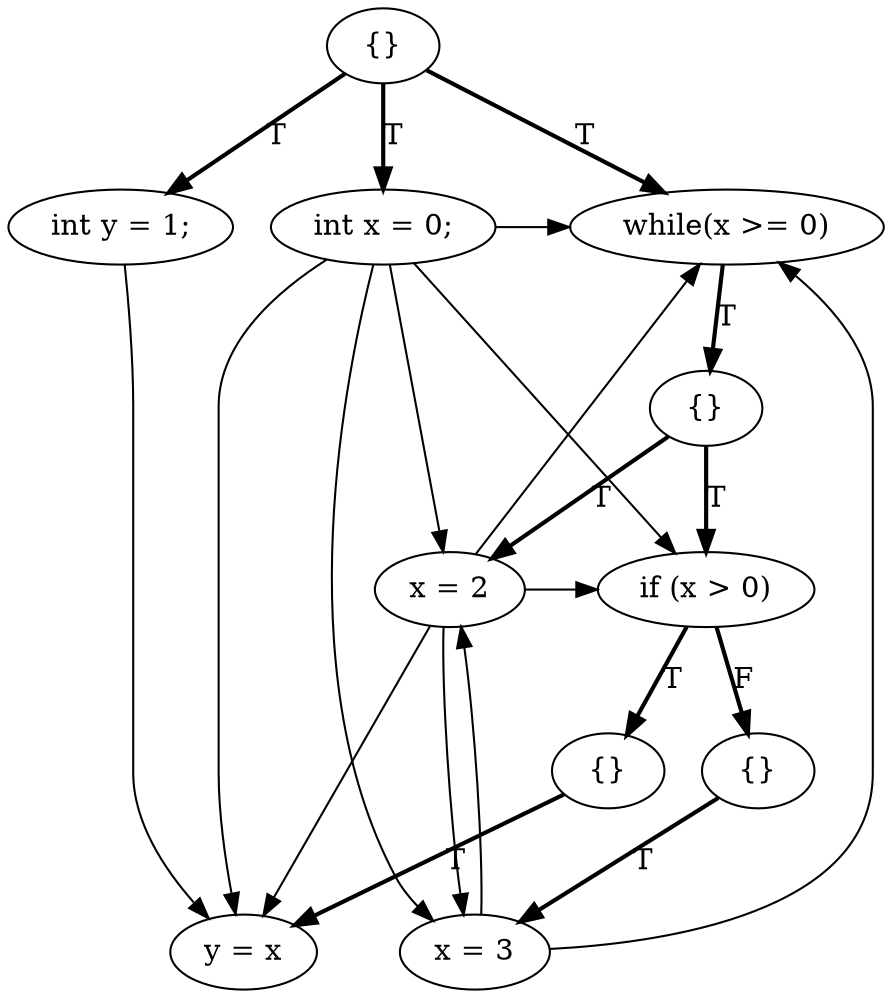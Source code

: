 digraph {
rankdir=TD;
3[label="{}"]; 
3 -> 6[label="T",style=bold];
6[label="int x = 0;"];
6 -> 0;
6 -> 4;
6 -> 8;
6 -> 9;
6 -> 10;
3 -> 7[label="T",style=bold];
7[label="int y = 1;"];
7 -> 9;
3 -> 4[label="T",style=bold];
4[label="while(x >= 0)"]; 
4 -> 5[label="T",style=bold];
5[label="{}"]; 
5 -> 0[label="T",style=bold];
0[label="if (x > 0)"]; 
0 -> 1[label="T",style=bold];
1[label="{}"]; 
1 -> 9[label="T",style=bold];
9[label="y = x"];
0 -> 2[label="F",style=bold];
2[label="{}"]; 
2 -> 10[label="T",style=bold];
10[label="x = 3"];
10 -> 4;
10 -> 8;
5 -> 8[label="T",style=bold];
8[label="x = 2"];
8 -> 0;
8 -> 4;
8 -> 9;
8 -> 10;
{ rank=same 6 7 4 }{ rank=same 5 }{ rank=same 0 8 }{ rank=same 1 2 }{ rank=same 9 10 }
}